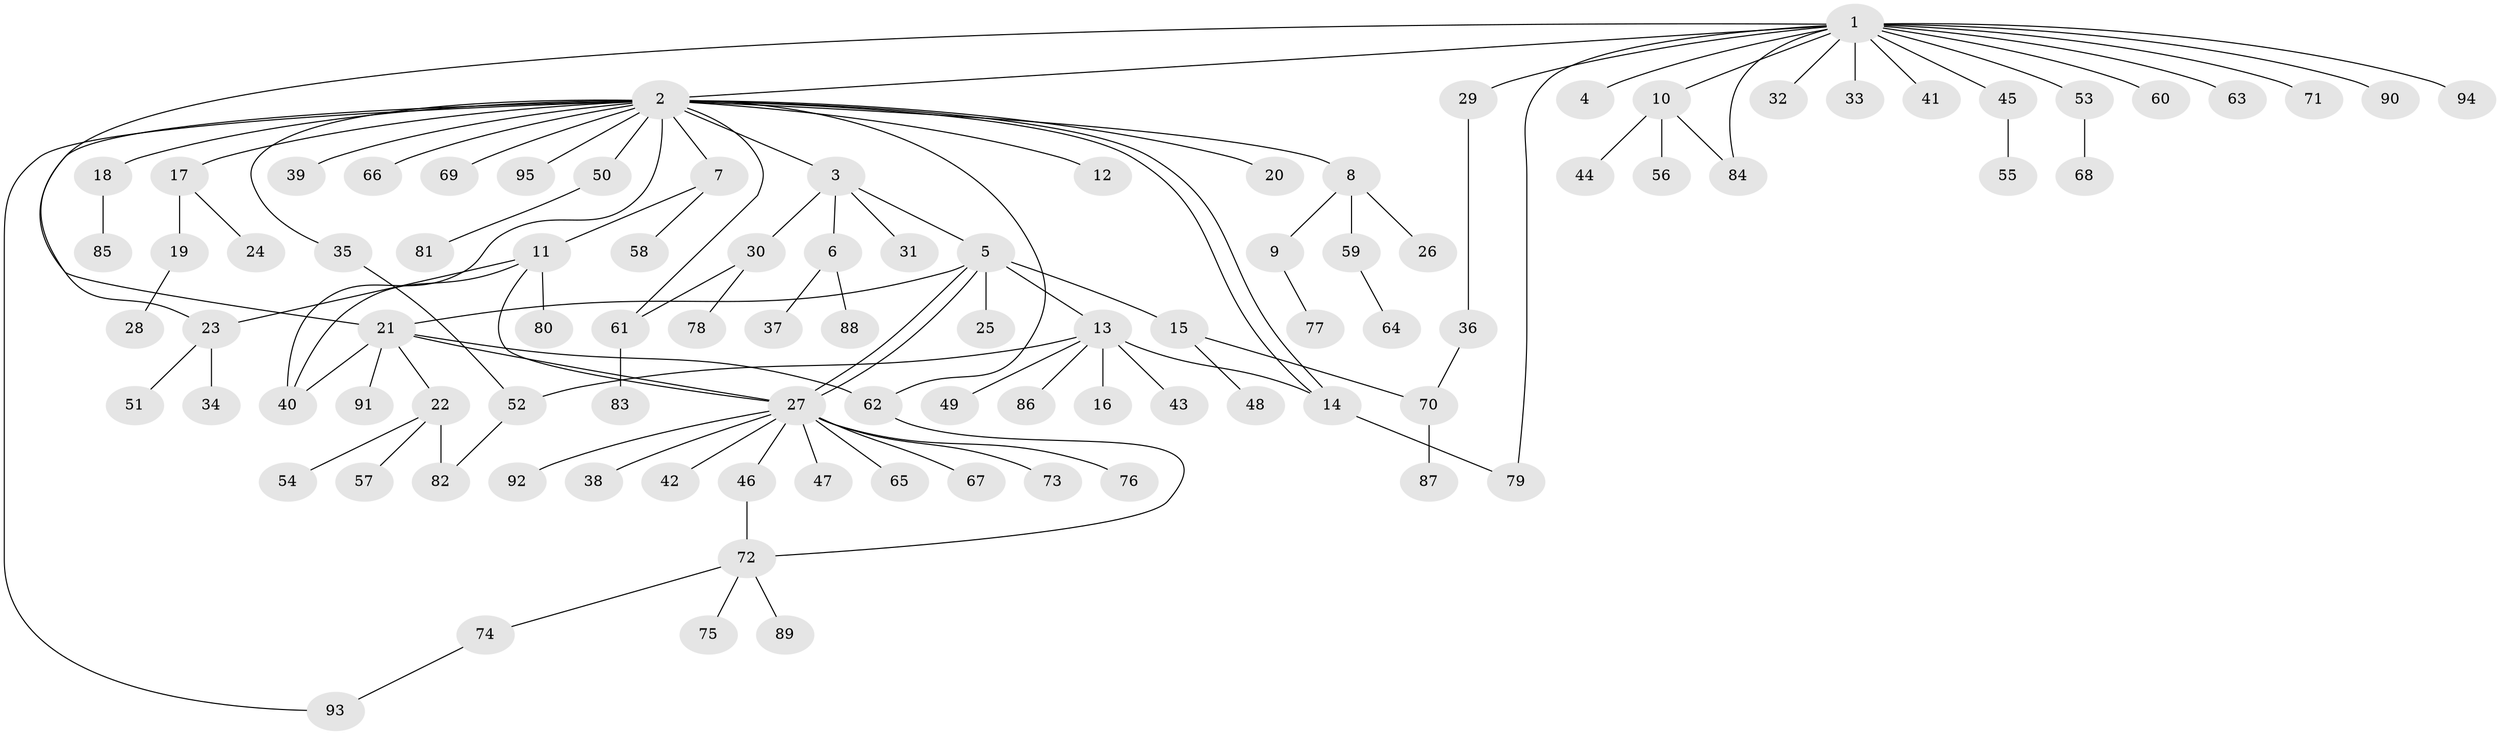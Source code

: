 // coarse degree distribution, {6: 0.03333333333333333, 12: 0.03333333333333333, 3: 0.06666666666666667, 2: 0.36666666666666664, 5: 0.06666666666666667, 1: 0.26666666666666666, 4: 0.16666666666666666}
// Generated by graph-tools (version 1.1) at 2025/50/03/04/25 22:50:43]
// undirected, 95 vertices, 112 edges
graph export_dot {
  node [color=gray90,style=filled];
  1;
  2;
  3;
  4;
  5;
  6;
  7;
  8;
  9;
  10;
  11;
  12;
  13;
  14;
  15;
  16;
  17;
  18;
  19;
  20;
  21;
  22;
  23;
  24;
  25;
  26;
  27;
  28;
  29;
  30;
  31;
  32;
  33;
  34;
  35;
  36;
  37;
  38;
  39;
  40;
  41;
  42;
  43;
  44;
  45;
  46;
  47;
  48;
  49;
  50;
  51;
  52;
  53;
  54;
  55;
  56;
  57;
  58;
  59;
  60;
  61;
  62;
  63;
  64;
  65;
  66;
  67;
  68;
  69;
  70;
  71;
  72;
  73;
  74;
  75;
  76;
  77;
  78;
  79;
  80;
  81;
  82;
  83;
  84;
  85;
  86;
  87;
  88;
  89;
  90;
  91;
  92;
  93;
  94;
  95;
  1 -- 2;
  1 -- 4;
  1 -- 10;
  1 -- 21;
  1 -- 29;
  1 -- 32;
  1 -- 33;
  1 -- 41;
  1 -- 45;
  1 -- 53;
  1 -- 60;
  1 -- 63;
  1 -- 71;
  1 -- 79;
  1 -- 84;
  1 -- 90;
  1 -- 94;
  2 -- 3;
  2 -- 7;
  2 -- 8;
  2 -- 12;
  2 -- 14;
  2 -- 14;
  2 -- 17;
  2 -- 18;
  2 -- 20;
  2 -- 23;
  2 -- 35;
  2 -- 39;
  2 -- 40;
  2 -- 50;
  2 -- 61;
  2 -- 62;
  2 -- 66;
  2 -- 69;
  2 -- 93;
  2 -- 95;
  3 -- 5;
  3 -- 6;
  3 -- 30;
  3 -- 31;
  5 -- 13;
  5 -- 15;
  5 -- 21;
  5 -- 25;
  5 -- 27;
  5 -- 27;
  6 -- 37;
  6 -- 88;
  7 -- 11;
  7 -- 58;
  8 -- 9;
  8 -- 26;
  8 -- 59;
  9 -- 77;
  10 -- 44;
  10 -- 56;
  10 -- 84;
  11 -- 23;
  11 -- 27;
  11 -- 40;
  11 -- 80;
  13 -- 14;
  13 -- 16;
  13 -- 43;
  13 -- 49;
  13 -- 52;
  13 -- 86;
  14 -- 79;
  15 -- 48;
  15 -- 70;
  17 -- 19;
  17 -- 24;
  18 -- 85;
  19 -- 28;
  21 -- 22;
  21 -- 27;
  21 -- 40;
  21 -- 62;
  21 -- 91;
  22 -- 54;
  22 -- 57;
  22 -- 82;
  23 -- 34;
  23 -- 51;
  27 -- 38;
  27 -- 42;
  27 -- 46;
  27 -- 47;
  27 -- 65;
  27 -- 67;
  27 -- 73;
  27 -- 76;
  27 -- 92;
  29 -- 36;
  30 -- 61;
  30 -- 78;
  35 -- 52;
  36 -- 70;
  45 -- 55;
  46 -- 72;
  50 -- 81;
  52 -- 82;
  53 -- 68;
  59 -- 64;
  61 -- 83;
  62 -- 72;
  70 -- 87;
  72 -- 74;
  72 -- 75;
  72 -- 89;
  74 -- 93;
}
